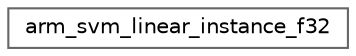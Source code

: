 digraph "Graphical Class Hierarchy"
{
 // LATEX_PDF_SIZE
  bgcolor="transparent";
  edge [fontname=Helvetica,fontsize=10,labelfontname=Helvetica,labelfontsize=10];
  node [fontname=Helvetica,fontsize=10,shape=box,height=0.2,width=0.4];
  rankdir="LR";
  Node0 [id="Node000000",label="arm_svm_linear_instance_f32",height=0.2,width=0.4,color="grey40", fillcolor="white", style="filled",URL="$structarm__svm__linear__instance__f32.html",tooltip="Instance structure for linear SVM prediction function."];
}
